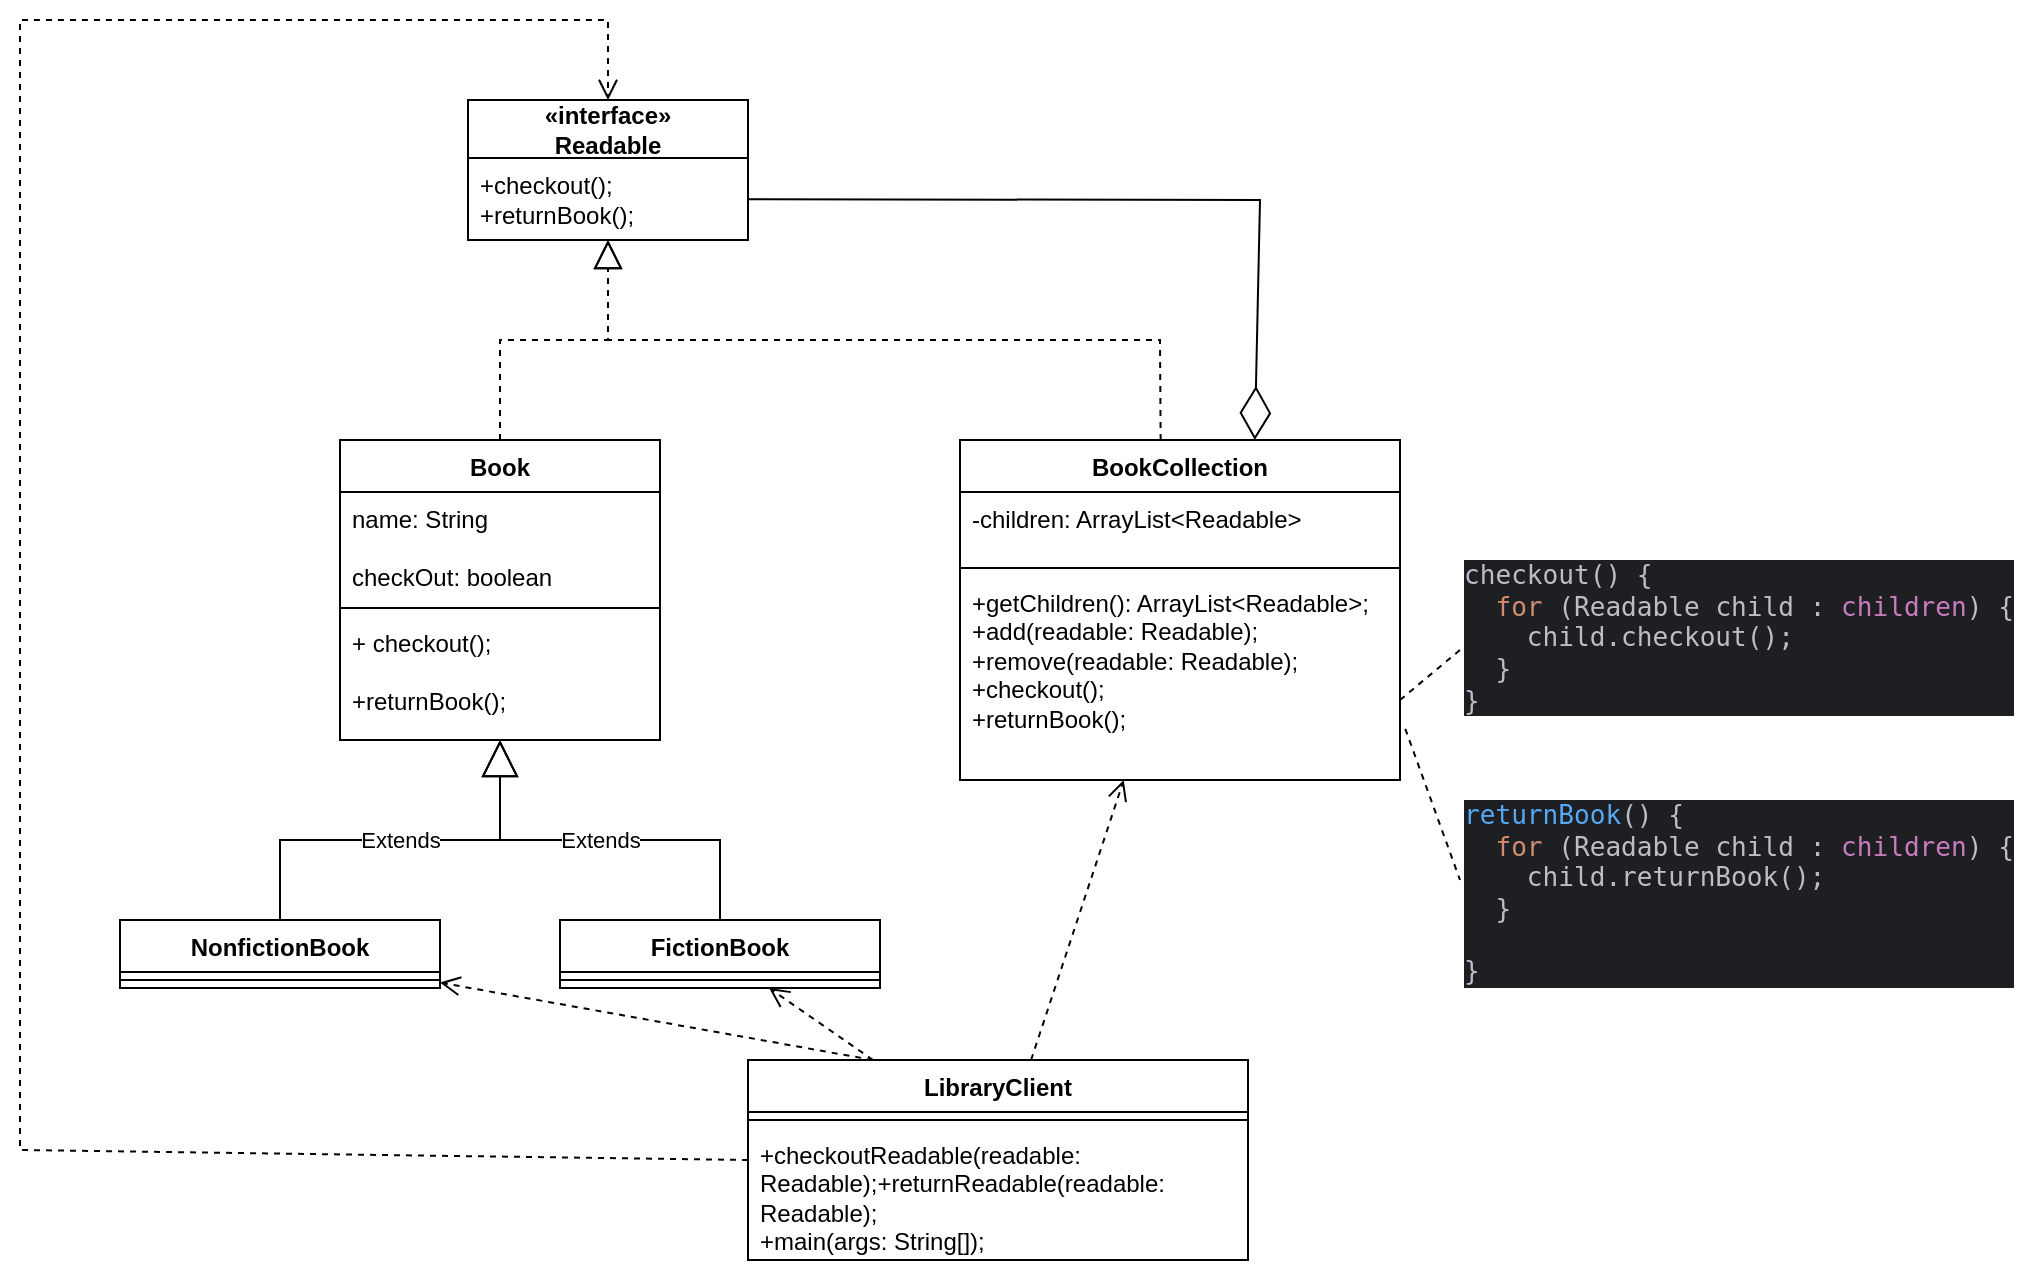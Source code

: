 <mxfile version="23.1.5" type="device">
  <diagram id="C5RBs43oDa-KdzZeNtuy" name="Page-1">
    <mxGraphModel dx="1219" dy="1891" grid="1" gridSize="10" guides="1" tooltips="1" connect="1" arrows="1" fold="1" page="1" pageScale="1" pageWidth="827" pageHeight="1169" math="0" shadow="0">
      <root>
        <mxCell id="WIyWlLk6GJQsqaUBKTNV-0" />
        <mxCell id="WIyWlLk6GJQsqaUBKTNV-1" parent="WIyWlLk6GJQsqaUBKTNV-0" />
        <mxCell id="4gdQAfsDoQX2Zu8O-pw3-53" value="«interface»&lt;br&gt;Readable" style="swimlane;fontStyle=1;align=center;verticalAlign=middle;childLayout=stackLayout;horizontal=1;startSize=29;horizontalStack=0;resizeParent=1;resizeParentMax=0;resizeLast=0;collapsible=0;marginBottom=0;html=1;whiteSpace=wrap;" parent="WIyWlLk6GJQsqaUBKTNV-1" vertex="1">
          <mxGeometry x="274" y="40" width="140" height="70" as="geometry" />
        </mxCell>
        <mxCell id="4gdQAfsDoQX2Zu8O-pw3-55" value="+checkout();&lt;br&gt;+returnBook();" style="text;html=1;strokeColor=none;fillColor=none;align=left;verticalAlign=middle;spacingLeft=4;spacingRight=4;overflow=hidden;rotatable=0;points=[[0,0.5],[1,0.5]];portConstraint=eastwest;whiteSpace=wrap;" parent="4gdQAfsDoQX2Zu8O-pw3-53" vertex="1">
          <mxGeometry y="29" width="140" height="41" as="geometry" />
        </mxCell>
        <mxCell id="4gdQAfsDoQX2Zu8O-pw3-59" value="Book" style="swimlane;fontStyle=1;align=center;verticalAlign=top;childLayout=stackLayout;horizontal=1;startSize=26;horizontalStack=0;resizeParent=1;resizeParentMax=0;resizeLast=0;collapsible=1;marginBottom=0;whiteSpace=wrap;html=1;" parent="WIyWlLk6GJQsqaUBKTNV-1" vertex="1">
          <mxGeometry x="210" y="210" width="160" height="150" as="geometry" />
        </mxCell>
        <mxCell id="4gdQAfsDoQX2Zu8O-pw3-60" value="name: String&lt;div&gt;&lt;br&gt;&lt;/div&gt;checkOut: boolean" style="text;strokeColor=none;fillColor=none;align=left;verticalAlign=top;spacingLeft=4;spacingRight=4;overflow=hidden;rotatable=0;points=[[0,0.5],[1,0.5]];portConstraint=eastwest;whiteSpace=wrap;html=1;" parent="4gdQAfsDoQX2Zu8O-pw3-59" vertex="1">
          <mxGeometry y="26" width="160" height="54" as="geometry" />
        </mxCell>
        <mxCell id="4gdQAfsDoQX2Zu8O-pw3-61" value="" style="line;strokeWidth=1;fillColor=none;align=left;verticalAlign=middle;spacingTop=-1;spacingLeft=3;spacingRight=3;rotatable=0;labelPosition=right;points=[];portConstraint=eastwest;strokeColor=inherit;" parent="4gdQAfsDoQX2Zu8O-pw3-59" vertex="1">
          <mxGeometry y="80" width="160" height="8" as="geometry" />
        </mxCell>
        <mxCell id="4gdQAfsDoQX2Zu8O-pw3-62" value="+ checkout();&lt;div&gt;&lt;br&gt;&lt;/div&gt;+returnBook();" style="text;strokeColor=none;fillColor=none;align=left;verticalAlign=top;spacingLeft=4;spacingRight=4;overflow=hidden;rotatable=0;points=[[0,0.5],[1,0.5]];portConstraint=eastwest;whiteSpace=wrap;html=1;" parent="4gdQAfsDoQX2Zu8O-pw3-59" vertex="1">
          <mxGeometry y="88" width="160" height="62" as="geometry" />
        </mxCell>
        <mxCell id="4gdQAfsDoQX2Zu8O-pw3-83" value="" style="endArrow=block;dashed=1;endFill=0;endSize=12;html=1;rounded=0;entryX=0.5;entryY=1;entryDx=0;entryDy=0;exitX=0.5;exitY=0;exitDx=0;exitDy=0;" parent="WIyWlLk6GJQsqaUBKTNV-1" source="4gdQAfsDoQX2Zu8O-pw3-59" target="4gdQAfsDoQX2Zu8O-pw3-53" edge="1">
          <mxGeometry width="160" relative="1" as="geometry">
            <mxPoint x="310" y="210" as="sourcePoint" />
            <mxPoint x="470" y="210" as="targetPoint" />
            <Array as="points">
              <mxPoint x="290" y="160" />
              <mxPoint x="344" y="160" />
            </Array>
          </mxGeometry>
        </mxCell>
        <mxCell id="4gdQAfsDoQX2Zu8O-pw3-84" value="NonfictionBook" style="swimlane;fontStyle=1;align=center;verticalAlign=top;childLayout=stackLayout;horizontal=1;startSize=26;horizontalStack=0;resizeParent=1;resizeParentMax=0;resizeLast=0;collapsible=1;marginBottom=0;whiteSpace=wrap;html=1;" parent="WIyWlLk6GJQsqaUBKTNV-1" vertex="1">
          <mxGeometry x="100" y="450" width="160" height="34" as="geometry" />
        </mxCell>
        <mxCell id="4gdQAfsDoQX2Zu8O-pw3-86" value="" style="line;strokeWidth=1;fillColor=none;align=left;verticalAlign=middle;spacingTop=-1;spacingLeft=3;spacingRight=3;rotatable=0;labelPosition=right;points=[];portConstraint=eastwest;strokeColor=inherit;" parent="4gdQAfsDoQX2Zu8O-pw3-84" vertex="1">
          <mxGeometry y="26" width="160" height="8" as="geometry" />
        </mxCell>
        <mxCell id="4gdQAfsDoQX2Zu8O-pw3-88" value="FictionBook&lt;div&gt;&lt;br/&gt;&lt;/div&gt;" style="swimlane;fontStyle=1;align=center;verticalAlign=top;childLayout=stackLayout;horizontal=1;startSize=26;horizontalStack=0;resizeParent=1;resizeParentMax=0;resizeLast=0;collapsible=1;marginBottom=0;whiteSpace=wrap;html=1;" parent="WIyWlLk6GJQsqaUBKTNV-1" vertex="1">
          <mxGeometry x="320" y="450" width="160" height="34" as="geometry" />
        </mxCell>
        <mxCell id="4gdQAfsDoQX2Zu8O-pw3-90" value="" style="line;strokeWidth=1;fillColor=none;align=left;verticalAlign=middle;spacingTop=-1;spacingLeft=3;spacingRight=3;rotatable=0;labelPosition=right;points=[];portConstraint=eastwest;strokeColor=inherit;" parent="4gdQAfsDoQX2Zu8O-pw3-88" vertex="1">
          <mxGeometry y="26" width="160" height="8" as="geometry" />
        </mxCell>
        <mxCell id="4gdQAfsDoQX2Zu8O-pw3-92" value="Extends" style="endArrow=block;endSize=16;endFill=0;html=1;rounded=0;exitX=0.5;exitY=0;exitDx=0;exitDy=0;" parent="WIyWlLk6GJQsqaUBKTNV-1" source="4gdQAfsDoQX2Zu8O-pw3-84" edge="1">
          <mxGeometry width="160" relative="1" as="geometry">
            <mxPoint x="290" y="340" as="sourcePoint" />
            <mxPoint x="290" y="360" as="targetPoint" />
            <Array as="points">
              <mxPoint x="180" y="410" />
              <mxPoint x="290" y="410" />
            </Array>
          </mxGeometry>
        </mxCell>
        <mxCell id="4gdQAfsDoQX2Zu8O-pw3-93" value="Extends" style="endArrow=block;endSize=16;endFill=0;html=1;rounded=0;exitX=0.5;exitY=0;exitDx=0;exitDy=0;entryX=0.5;entryY=1;entryDx=0;entryDy=0;entryPerimeter=0;" parent="WIyWlLk6GJQsqaUBKTNV-1" source="4gdQAfsDoQX2Zu8O-pw3-88" target="4gdQAfsDoQX2Zu8O-pw3-62" edge="1">
          <mxGeometry width="160" relative="1" as="geometry">
            <mxPoint x="413" y="410" as="sourcePoint" />
            <mxPoint x="413" y="310" as="targetPoint" />
            <Array as="points">
              <mxPoint x="400" y="410" />
              <mxPoint x="290" y="410" />
            </Array>
          </mxGeometry>
        </mxCell>
        <mxCell id="4gdQAfsDoQX2Zu8O-pw3-94" value="BookCollection" style="swimlane;fontStyle=1;align=center;verticalAlign=top;childLayout=stackLayout;horizontal=1;startSize=26;horizontalStack=0;resizeParent=1;resizeParentMax=0;resizeLast=0;collapsible=1;marginBottom=0;whiteSpace=wrap;html=1;" parent="WIyWlLk6GJQsqaUBKTNV-1" vertex="1">
          <mxGeometry x="520" y="210" width="220" height="170" as="geometry" />
        </mxCell>
        <mxCell id="4gdQAfsDoQX2Zu8O-pw3-95" value="-children: ArrayList&amp;lt;Readable&amp;gt;&lt;br&gt;&lt;div&gt;&lt;br&gt;&lt;/div&gt;" style="text;strokeColor=none;fillColor=none;align=left;verticalAlign=top;spacingLeft=4;spacingRight=4;overflow=hidden;rotatable=0;points=[[0,0.5],[1,0.5]];portConstraint=eastwest;whiteSpace=wrap;html=1;" parent="4gdQAfsDoQX2Zu8O-pw3-94" vertex="1">
          <mxGeometry y="26" width="220" height="34" as="geometry" />
        </mxCell>
        <mxCell id="4gdQAfsDoQX2Zu8O-pw3-96" value="" style="line;strokeWidth=1;fillColor=none;align=left;verticalAlign=middle;spacingTop=-1;spacingLeft=3;spacingRight=3;rotatable=0;labelPosition=right;points=[];portConstraint=eastwest;strokeColor=inherit;" parent="4gdQAfsDoQX2Zu8O-pw3-94" vertex="1">
          <mxGeometry y="60" width="220" height="8" as="geometry" />
        </mxCell>
        <mxCell id="4gdQAfsDoQX2Zu8O-pw3-97" value="+getChildren(): ArrayList&amp;lt;Readable&amp;gt;;&lt;br&gt;+add(readable: Readable);&lt;br&gt;+remove(readable: Readable);&lt;br&gt;+checkout();&lt;br&gt;+returnBook();" style="text;strokeColor=none;fillColor=none;align=left;verticalAlign=top;spacingLeft=4;spacingRight=4;overflow=hidden;rotatable=0;points=[[0,0.5],[1,0.5]];portConstraint=eastwest;whiteSpace=wrap;html=1;" parent="4gdQAfsDoQX2Zu8O-pw3-94" vertex="1">
          <mxGeometry y="68" width="220" height="102" as="geometry" />
        </mxCell>
        <mxCell id="4gdQAfsDoQX2Zu8O-pw3-98" value="" style="endArrow=block;dashed=1;endFill=0;endSize=12;html=1;rounded=0;exitX=0.456;exitY=0;exitDx=0;exitDy=0;exitPerimeter=0;" parent="WIyWlLk6GJQsqaUBKTNV-1" source="4gdQAfsDoQX2Zu8O-pw3-94" edge="1">
          <mxGeometry width="160" relative="1" as="geometry">
            <mxPoint x="466" y="200" as="sourcePoint" />
            <mxPoint x="344" y="110" as="targetPoint" />
            <Array as="points">
              <mxPoint x="620" y="160" />
              <mxPoint x="344" y="160" />
            </Array>
          </mxGeometry>
        </mxCell>
        <mxCell id="4gdQAfsDoQX2Zu8O-pw3-102" value="&lt;div style=&quot;background-color:#1e1f22;color:#bcbec4&quot;&gt;&lt;pre style=&quot;font-family:&#39;JetBrains Mono&#39;,monospace;font-size:9.8pt;&quot;&gt;checkout() {&lt;br&gt;  &lt;span style=&quot;color:#cf8e6d;&quot;&gt;for &lt;/span&gt;(Readable child : &lt;span style=&quot;color:#c77dbb;&quot;&gt;children&lt;/span&gt;) {&lt;br&gt;    child.checkout();&lt;br&gt;  }&lt;br&gt;}&lt;/pre&gt;&lt;/div&gt;" style="text;whiteSpace=wrap;html=1;" parent="WIyWlLk6GJQsqaUBKTNV-1" vertex="1">
          <mxGeometry x="770" y="250" width="280" height="130" as="geometry" />
        </mxCell>
        <mxCell id="4gdQAfsDoQX2Zu8O-pw3-104" value="" style="endArrow=none;dashed=1;html=1;rounded=0;entryX=0;entryY=0.5;entryDx=0;entryDy=0;" parent="WIyWlLk6GJQsqaUBKTNV-1" target="4gdQAfsDoQX2Zu8O-pw3-102" edge="1">
          <mxGeometry width="50" height="50" relative="1" as="geometry">
            <mxPoint x="740" y="340" as="sourcePoint" />
            <mxPoint x="630" y="430" as="targetPoint" />
          </mxGeometry>
        </mxCell>
        <mxCell id="4gdQAfsDoQX2Zu8O-pw3-105" value="&lt;div style=&quot;background-color:#1e1f22;color:#bcbec4&quot;&gt;&lt;pre style=&quot;font-family:&#39;JetBrains Mono&#39;,monospace;font-size:9.8pt;&quot;&gt;&lt;span style=&quot;color:#56a8f5;&quot;&gt;returnBook&lt;/span&gt;() {&lt;br&gt;  &lt;span style=&quot;color:#cf8e6d;&quot;&gt;for &lt;/span&gt;(Readable child : &lt;span style=&quot;color:#c77dbb;&quot;&gt;children&lt;/span&gt;) {&lt;br&gt;    child.returnBook();&lt;br&gt;  }&lt;br&gt;&lt;br&gt;}&lt;/pre&gt;&lt;/div&gt;" style="text;whiteSpace=wrap;html=1;" parent="WIyWlLk6GJQsqaUBKTNV-1" vertex="1">
          <mxGeometry x="770" y="370" width="250" height="120" as="geometry" />
        </mxCell>
        <mxCell id="4gdQAfsDoQX2Zu8O-pw3-106" value="" style="endArrow=none;dashed=1;html=1;rounded=0;entryX=0;entryY=0.5;entryDx=0;entryDy=0;exitX=1.012;exitY=0.749;exitDx=0;exitDy=0;exitPerimeter=0;" parent="WIyWlLk6GJQsqaUBKTNV-1" source="4gdQAfsDoQX2Zu8O-pw3-97" target="4gdQAfsDoQX2Zu8O-pw3-105" edge="1">
          <mxGeometry width="50" height="50" relative="1" as="geometry">
            <mxPoint x="750" y="350" as="sourcePoint" />
            <mxPoint x="820" y="325" as="targetPoint" />
          </mxGeometry>
        </mxCell>
        <mxCell id="4gdQAfsDoQX2Zu8O-pw3-107" value="LibraryClient" style="swimlane;fontStyle=1;align=center;verticalAlign=top;childLayout=stackLayout;horizontal=1;startSize=26;horizontalStack=0;resizeParent=1;resizeParentMax=0;resizeLast=0;collapsible=1;marginBottom=0;whiteSpace=wrap;html=1;" parent="WIyWlLk6GJQsqaUBKTNV-1" vertex="1">
          <mxGeometry x="414" y="520" width="250" height="100" as="geometry" />
        </mxCell>
        <mxCell id="4gdQAfsDoQX2Zu8O-pw3-109" value="" style="line;strokeWidth=1;fillColor=none;align=left;verticalAlign=middle;spacingTop=-1;spacingLeft=3;spacingRight=3;rotatable=0;labelPosition=right;points=[];portConstraint=eastwest;strokeColor=inherit;" parent="4gdQAfsDoQX2Zu8O-pw3-107" vertex="1">
          <mxGeometry y="26" width="250" height="8" as="geometry" />
        </mxCell>
        <mxCell id="4gdQAfsDoQX2Zu8O-pw3-110" value="+checkoutReadable(readable: Readable);+returnReadable(readable: Readable);&lt;br&gt;+main(args: String[]);" style="text;strokeColor=none;fillColor=none;align=left;verticalAlign=top;spacingLeft=4;spacingRight=4;overflow=hidden;rotatable=0;points=[[0,0.5],[1,0.5]];portConstraint=eastwest;whiteSpace=wrap;html=1;" parent="4gdQAfsDoQX2Zu8O-pw3-107" vertex="1">
          <mxGeometry y="34" width="250" height="66" as="geometry" />
        </mxCell>
        <mxCell id="4gdQAfsDoQX2Zu8O-pw3-112" value="" style="endArrow=diamondThin;endFill=0;endSize=24;html=1;rounded=0;entryX=0.67;entryY=0;entryDx=0;entryDy=0;entryPerimeter=0;" parent="WIyWlLk6GJQsqaUBKTNV-1" source="4gdQAfsDoQX2Zu8O-pw3-55" target="4gdQAfsDoQX2Zu8O-pw3-94" edge="1">
          <mxGeometry width="160" relative="1" as="geometry">
            <mxPoint x="390" y="-40" as="sourcePoint" />
            <mxPoint x="550" y="-40" as="targetPoint" />
            <Array as="points">
              <mxPoint x="670" y="90" />
            </Array>
          </mxGeometry>
        </mxCell>
        <mxCell id="4gdQAfsDoQX2Zu8O-pw3-117" value="" style="html=1;verticalAlign=bottom;endArrow=open;dashed=1;endSize=8;curved=0;rounded=0;exitX=0;exitY=0.5;exitDx=0;exitDy=0;entryX=0.5;entryY=0;entryDx=0;entryDy=0;" parent="WIyWlLk6GJQsqaUBKTNV-1" source="4gdQAfsDoQX2Zu8O-pw3-107" target="4gdQAfsDoQX2Zu8O-pw3-53" edge="1">
          <mxGeometry relative="1" as="geometry">
            <mxPoint x="629" y="50" as="sourcePoint" />
            <mxPoint x="400" y="-50" as="targetPoint" />
            <Array as="points">
              <mxPoint x="50" y="565" />
              <mxPoint x="50" />
              <mxPoint x="344" />
            </Array>
          </mxGeometry>
        </mxCell>
        <mxCell id="4gdQAfsDoQX2Zu8O-pw3-118" value="" style="html=1;verticalAlign=bottom;endArrow=open;dashed=1;endSize=8;curved=0;rounded=0;exitX=0.25;exitY=0;exitDx=0;exitDy=0;" parent="WIyWlLk6GJQsqaUBKTNV-1" source="4gdQAfsDoQX2Zu8O-pw3-107" target="4gdQAfsDoQX2Zu8O-pw3-88" edge="1">
          <mxGeometry relative="1" as="geometry">
            <mxPoint x="456" y="510" as="sourcePoint" />
            <mxPoint x="190" y="585" as="targetPoint" />
            <Array as="points" />
          </mxGeometry>
        </mxCell>
        <mxCell id="4gdQAfsDoQX2Zu8O-pw3-119" value="" style="html=1;verticalAlign=bottom;endArrow=open;dashed=1;endSize=8;curved=0;rounded=0;exitX=0.25;exitY=0;exitDx=0;exitDy=0;" parent="WIyWlLk6GJQsqaUBKTNV-1" source="4gdQAfsDoQX2Zu8O-pw3-107" target="4gdQAfsDoQX2Zu8O-pw3-84" edge="1">
          <mxGeometry relative="1" as="geometry">
            <mxPoint x="447" y="595" as="sourcePoint" />
            <mxPoint x="381" y="494" as="targetPoint" />
            <Array as="points" />
          </mxGeometry>
        </mxCell>
        <mxCell id="4gdQAfsDoQX2Zu8O-pw3-120" value="" style="html=1;verticalAlign=bottom;endArrow=open;dashed=1;endSize=8;curved=0;rounded=0;" parent="WIyWlLk6GJQsqaUBKTNV-1" source="4gdQAfsDoQX2Zu8O-pw3-107" target="4gdQAfsDoQX2Zu8O-pw3-94" edge="1">
          <mxGeometry relative="1" as="geometry">
            <mxPoint x="576" y="571" as="sourcePoint" />
            <mxPoint x="510" y="470" as="targetPoint" />
            <Array as="points" />
          </mxGeometry>
        </mxCell>
      </root>
    </mxGraphModel>
  </diagram>
</mxfile>
